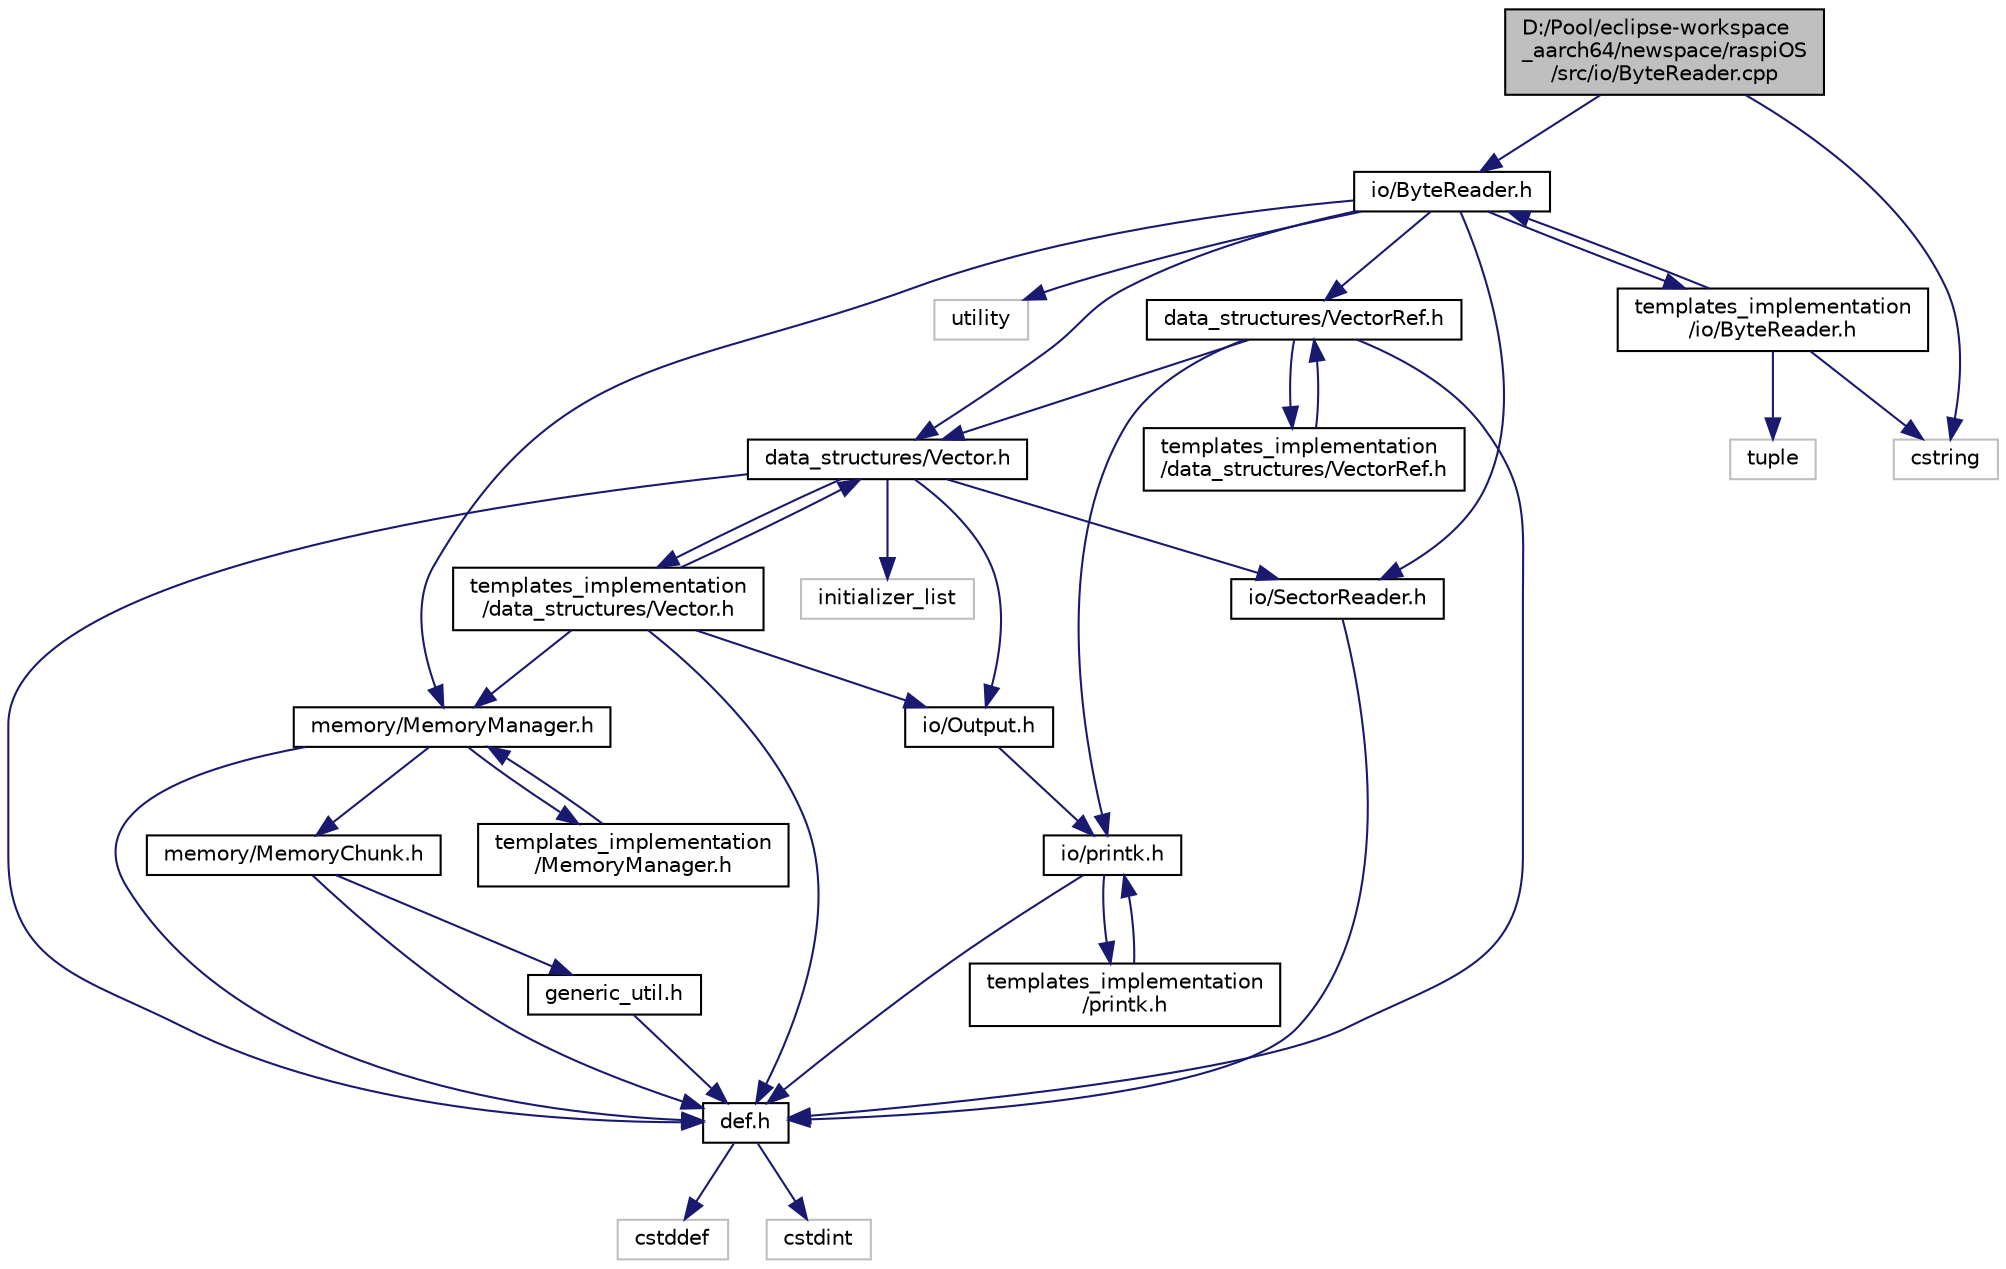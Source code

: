 digraph "D:/Pool/eclipse-workspace_aarch64/newspace/raspiOS/src/io/ByteReader.cpp"
{
  edge [fontname="Helvetica",fontsize="10",labelfontname="Helvetica",labelfontsize="10"];
  node [fontname="Helvetica",fontsize="10",shape=record];
  Node3594 [label="D:/Pool/eclipse-workspace\l_aarch64/newspace/raspiOS\l/src/io/ByteReader.cpp",height=0.2,width=0.4,color="black", fillcolor="grey75", style="filled", fontcolor="black"];
  Node3594 -> Node3595 [color="midnightblue",fontsize="10",style="solid",fontname="Helvetica"];
  Node3595 [label="io/ByteReader.h",height=0.2,width=0.4,color="black", fillcolor="white", style="filled",URL="$da/db6/io_2_byte_reader_8h.html"];
  Node3595 -> Node3596 [color="midnightblue",fontsize="10",style="solid",fontname="Helvetica"];
  Node3596 [label="io/SectorReader.h",height=0.2,width=0.4,color="black", fillcolor="white", style="filled",URL="$db/d73/_sector_reader_8h.html"];
  Node3596 -> Node3597 [color="midnightblue",fontsize="10",style="solid",fontname="Helvetica"];
  Node3597 [label="def.h",height=0.2,width=0.4,color="black", fillcolor="white", style="filled",URL="$d4/da4/def_8h.html"];
  Node3597 -> Node3598 [color="midnightblue",fontsize="10",style="solid",fontname="Helvetica"];
  Node3598 [label="cstddef",height=0.2,width=0.4,color="grey75", fillcolor="white", style="filled"];
  Node3597 -> Node3599 [color="midnightblue",fontsize="10",style="solid",fontname="Helvetica"];
  Node3599 [label="cstdint",height=0.2,width=0.4,color="grey75", fillcolor="white", style="filled"];
  Node3595 -> Node3600 [color="midnightblue",fontsize="10",style="solid",fontname="Helvetica"];
  Node3600 [label="memory/MemoryManager.h",height=0.2,width=0.4,color="black", fillcolor="white", style="filled",URL="$d6/d76/memory_2_memory_manager_8h.html"];
  Node3600 -> Node3597 [color="midnightblue",fontsize="10",style="solid",fontname="Helvetica"];
  Node3600 -> Node3601 [color="midnightblue",fontsize="10",style="solid",fontname="Helvetica"];
  Node3601 [label="memory/MemoryChunk.h",height=0.2,width=0.4,color="black", fillcolor="white", style="filled",URL="$d9/df6/_memory_chunk_8h.html"];
  Node3601 -> Node3597 [color="midnightblue",fontsize="10",style="solid",fontname="Helvetica"];
  Node3601 -> Node3602 [color="midnightblue",fontsize="10",style="solid",fontname="Helvetica"];
  Node3602 [label="generic_util.h",height=0.2,width=0.4,color="black", fillcolor="white", style="filled",URL="$d6/d93/generic__util_8h.html"];
  Node3602 -> Node3597 [color="midnightblue",fontsize="10",style="solid",fontname="Helvetica"];
  Node3600 -> Node3603 [color="midnightblue",fontsize="10",style="solid",fontname="Helvetica"];
  Node3603 [label="templates_implementation\l/MemoryManager.h",height=0.2,width=0.4,color="black", fillcolor="white", style="filled",URL="$dd/d2b/templates__implementation_2_memory_manager_8h.html"];
  Node3603 -> Node3600 [color="midnightblue",fontsize="10",style="solid",fontname="Helvetica"];
  Node3595 -> Node3604 [color="midnightblue",fontsize="10",style="solid",fontname="Helvetica"];
  Node3604 [label="data_structures/Vector.h",height=0.2,width=0.4,color="black", fillcolor="white", style="filled",URL="$d0/d70/data__structures_2_vector_8h.html"];
  Node3604 -> Node3597 [color="midnightblue",fontsize="10",style="solid",fontname="Helvetica"];
  Node3604 -> Node3605 [color="midnightblue",fontsize="10",style="solid",fontname="Helvetica"];
  Node3605 [label="initializer_list",height=0.2,width=0.4,color="grey75", fillcolor="white", style="filled"];
  Node3604 -> Node3596 [color="midnightblue",fontsize="10",style="solid",fontname="Helvetica"];
  Node3604 -> Node3606 [color="midnightblue",fontsize="10",style="solid",fontname="Helvetica"];
  Node3606 [label="io/Output.h",height=0.2,width=0.4,color="black", fillcolor="white", style="filled",URL="$d6/d77/_output_8h.html"];
  Node3606 -> Node3607 [color="midnightblue",fontsize="10",style="solid",fontname="Helvetica"];
  Node3607 [label="io/printk.h",height=0.2,width=0.4,color="black", fillcolor="white", style="filled",URL="$dd/d17/io_2printk_8h.html"];
  Node3607 -> Node3597 [color="midnightblue",fontsize="10",style="solid",fontname="Helvetica"];
  Node3607 -> Node3608 [color="midnightblue",fontsize="10",style="solid",fontname="Helvetica"];
  Node3608 [label="templates_implementation\l/printk.h",height=0.2,width=0.4,color="black", fillcolor="white", style="filled",URL="$d7/d95/templates__implementation_2printk_8h.html"];
  Node3608 -> Node3607 [color="midnightblue",fontsize="10",style="solid",fontname="Helvetica"];
  Node3604 -> Node3609 [color="midnightblue",fontsize="10",style="solid",fontname="Helvetica"];
  Node3609 [label="templates_implementation\l/data_structures/Vector.h",height=0.2,width=0.4,color="black", fillcolor="white", style="filled",URL="$d6/d5d/templates__implementation_2data__structures_2_vector_8h.html"];
  Node3609 -> Node3597 [color="midnightblue",fontsize="10",style="solid",fontname="Helvetica"];
  Node3609 -> Node3604 [color="midnightblue",fontsize="10",style="solid",fontname="Helvetica"];
  Node3609 -> Node3600 [color="midnightblue",fontsize="10",style="solid",fontname="Helvetica"];
  Node3609 -> Node3606 [color="midnightblue",fontsize="10",style="solid",fontname="Helvetica"];
  Node3595 -> Node3610 [color="midnightblue",fontsize="10",style="solid",fontname="Helvetica"];
  Node3610 [label="data_structures/VectorRef.h",height=0.2,width=0.4,color="black", fillcolor="white", style="filled",URL="$da/d95/data__structures_2_vector_ref_8h.html"];
  Node3610 -> Node3597 [color="midnightblue",fontsize="10",style="solid",fontname="Helvetica"];
  Node3610 -> Node3604 [color="midnightblue",fontsize="10",style="solid",fontname="Helvetica"];
  Node3610 -> Node3607 [color="midnightblue",fontsize="10",style="solid",fontname="Helvetica"];
  Node3610 -> Node3611 [color="midnightblue",fontsize="10",style="solid",fontname="Helvetica"];
  Node3611 [label="templates_implementation\l/data_structures/VectorRef.h",height=0.2,width=0.4,color="black", fillcolor="white", style="filled",URL="$d0/d4d/templates__implementation_2data__structures_2_vector_ref_8h.html"];
  Node3611 -> Node3610 [color="midnightblue",fontsize="10",style="solid",fontname="Helvetica"];
  Node3595 -> Node3612 [color="midnightblue",fontsize="10",style="solid",fontname="Helvetica"];
  Node3612 [label="utility",height=0.2,width=0.4,color="grey75", fillcolor="white", style="filled"];
  Node3595 -> Node3613 [color="midnightblue",fontsize="10",style="solid",fontname="Helvetica"];
  Node3613 [label="templates_implementation\l/io/ByteReader.h",height=0.2,width=0.4,color="black", fillcolor="white", style="filled",URL="$de/d51/templates__implementation_2io_2_byte_reader_8h.html"];
  Node3613 -> Node3595 [color="midnightblue",fontsize="10",style="solid",fontname="Helvetica"];
  Node3613 -> Node3614 [color="midnightblue",fontsize="10",style="solid",fontname="Helvetica"];
  Node3614 [label="tuple",height=0.2,width=0.4,color="grey75", fillcolor="white", style="filled"];
  Node3613 -> Node3615 [color="midnightblue",fontsize="10",style="solid",fontname="Helvetica"];
  Node3615 [label="cstring",height=0.2,width=0.4,color="grey75", fillcolor="white", style="filled"];
  Node3594 -> Node3615 [color="midnightblue",fontsize="10",style="solid",fontname="Helvetica"];
}
